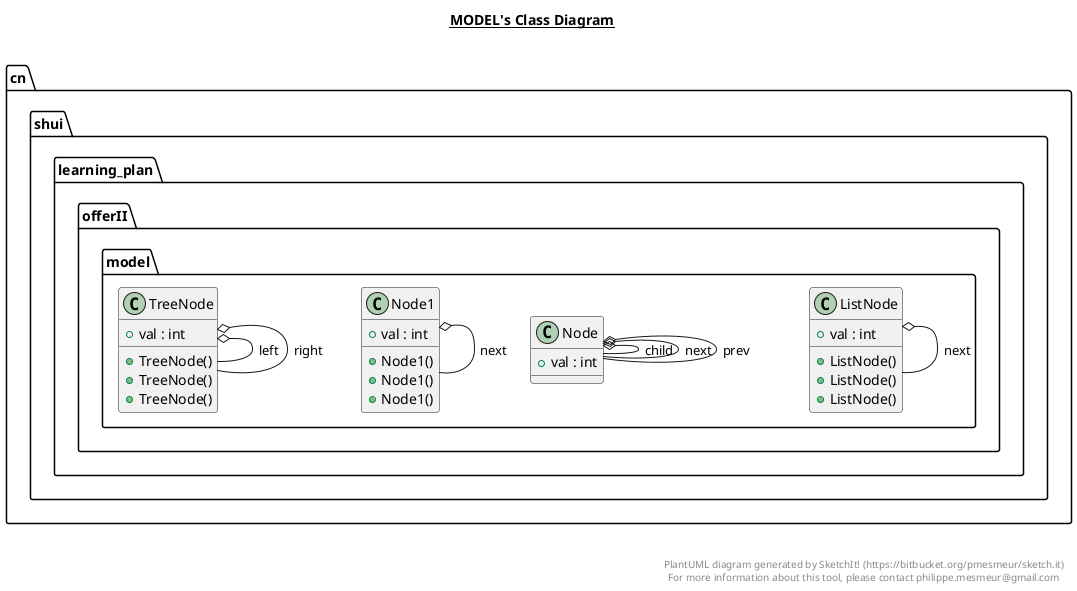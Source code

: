 @startuml

title __MODEL's Class Diagram__\n

  namespace cn.shui.learning_plan.offerII {
    namespace model {
      class cn.shui.learning_plan.offerII.model.ListNode {
          + val : int
          + ListNode()
          + ListNode()
          + ListNode()
      }
    }
  }
  

  namespace cn.shui.learning_plan.offerII {
    namespace model {
      class cn.shui.learning_plan.offerII.model.Node {
          + val : int
      }
    }
  }
  

  namespace cn.shui.learning_plan.offerII {
    namespace model {
      class cn.shui.learning_plan.offerII.model.Node1 {
          + val : int
          + Node1()
          + Node1()
          + Node1()
      }
    }
  }
  

  namespace cn.shui.learning_plan.offerII {
    namespace model {
      class cn.shui.learning_plan.offerII.model.TreeNode {
          + val : int
          + TreeNode()
          + TreeNode()
          + TreeNode()
      }
    }
  }
  

  cn.shui.learning_plan.offerII.model.ListNode o-- cn.shui.learning_plan.offerII.model.ListNode : next
  cn.shui.learning_plan.offerII.model.Node o-- cn.shui.learning_plan.offerII.model.Node : child
  cn.shui.learning_plan.offerII.model.Node o-- cn.shui.learning_plan.offerII.model.Node : next
  cn.shui.learning_plan.offerII.model.Node o-- cn.shui.learning_plan.offerII.model.Node : prev
  cn.shui.learning_plan.offerII.model.Node1 o-- cn.shui.learning_plan.offerII.model.Node1 : next
  cn.shui.learning_plan.offerII.model.TreeNode o-- cn.shui.learning_plan.offerII.model.TreeNode : left
  cn.shui.learning_plan.offerII.model.TreeNode o-- cn.shui.learning_plan.offerII.model.TreeNode : right


right footer


PlantUML diagram generated by SketchIt! (https://bitbucket.org/pmesmeur/sketch.it)
For more information about this tool, please contact philippe.mesmeur@gmail.com
endfooter

@enduml

